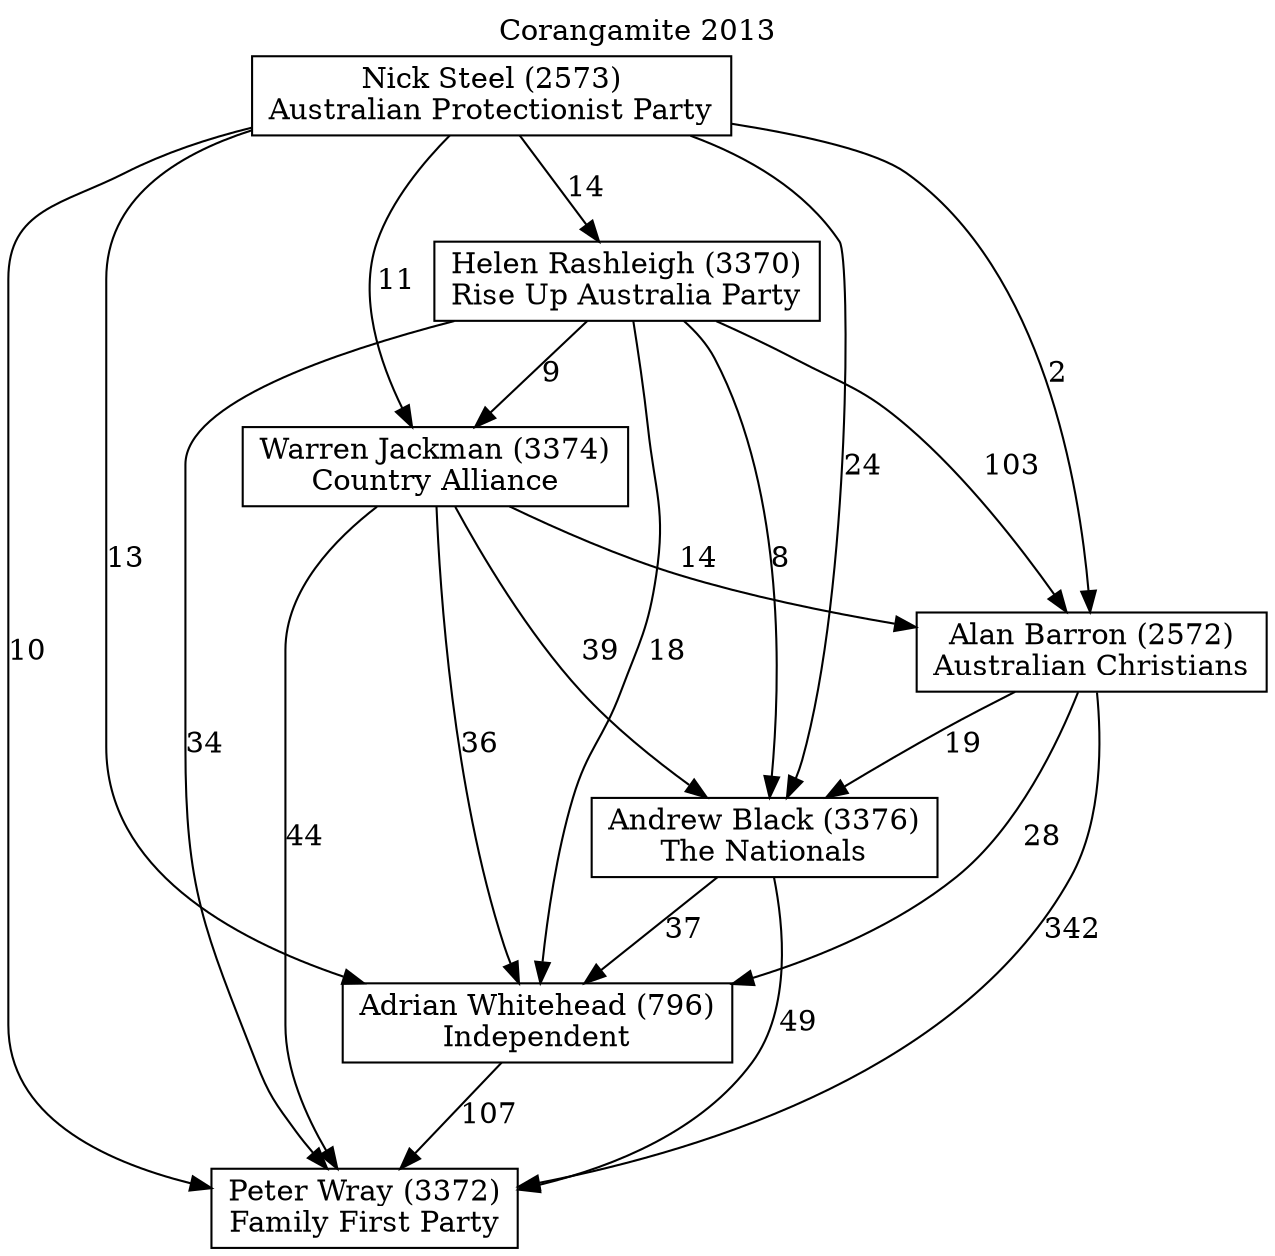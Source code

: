 // House preference flow
digraph "Peter Wray (3372)_Corangamite_2013" {
	graph [label="Corangamite 2013" labelloc=t mclimit=10]
	node [shape=box]
	"Peter Wray (3372)" [label="Peter Wray (3372)
Family First Party"]
	"Adrian Whitehead (796)" [label="Adrian Whitehead (796)
Independent"]
	"Andrew Black (3376)" [label="Andrew Black (3376)
The Nationals"]
	"Alan Barron (2572)" [label="Alan Barron (2572)
Australian Christians"]
	"Warren Jackman (3374)" [label="Warren Jackman (3374)
Country Alliance"]
	"Helen Rashleigh (3370)" [label="Helen Rashleigh (3370)
Rise Up Australia Party"]
	"Nick Steel (2573)" [label="Nick Steel (2573)
Australian Protectionist Party"]
	"Adrian Whitehead (796)" -> "Peter Wray (3372)" [label=107]
	"Andrew Black (3376)" -> "Adrian Whitehead (796)" [label=37]
	"Alan Barron (2572)" -> "Andrew Black (3376)" [label=19]
	"Warren Jackman (3374)" -> "Alan Barron (2572)" [label=14]
	"Helen Rashleigh (3370)" -> "Warren Jackman (3374)" [label=9]
	"Nick Steel (2573)" -> "Helen Rashleigh (3370)" [label=14]
	"Andrew Black (3376)" -> "Peter Wray (3372)" [label=49]
	"Alan Barron (2572)" -> "Peter Wray (3372)" [label=342]
	"Warren Jackman (3374)" -> "Peter Wray (3372)" [label=44]
	"Helen Rashleigh (3370)" -> "Peter Wray (3372)" [label=34]
	"Nick Steel (2573)" -> "Peter Wray (3372)" [label=10]
	"Nick Steel (2573)" -> "Warren Jackman (3374)" [label=11]
	"Helen Rashleigh (3370)" -> "Alan Barron (2572)" [label=103]
	"Nick Steel (2573)" -> "Alan Barron (2572)" [label=2]
	"Warren Jackman (3374)" -> "Andrew Black (3376)" [label=39]
	"Helen Rashleigh (3370)" -> "Andrew Black (3376)" [label=8]
	"Nick Steel (2573)" -> "Andrew Black (3376)" [label=24]
	"Alan Barron (2572)" -> "Adrian Whitehead (796)" [label=28]
	"Warren Jackman (3374)" -> "Adrian Whitehead (796)" [label=36]
	"Helen Rashleigh (3370)" -> "Adrian Whitehead (796)" [label=18]
	"Nick Steel (2573)" -> "Adrian Whitehead (796)" [label=13]
}
